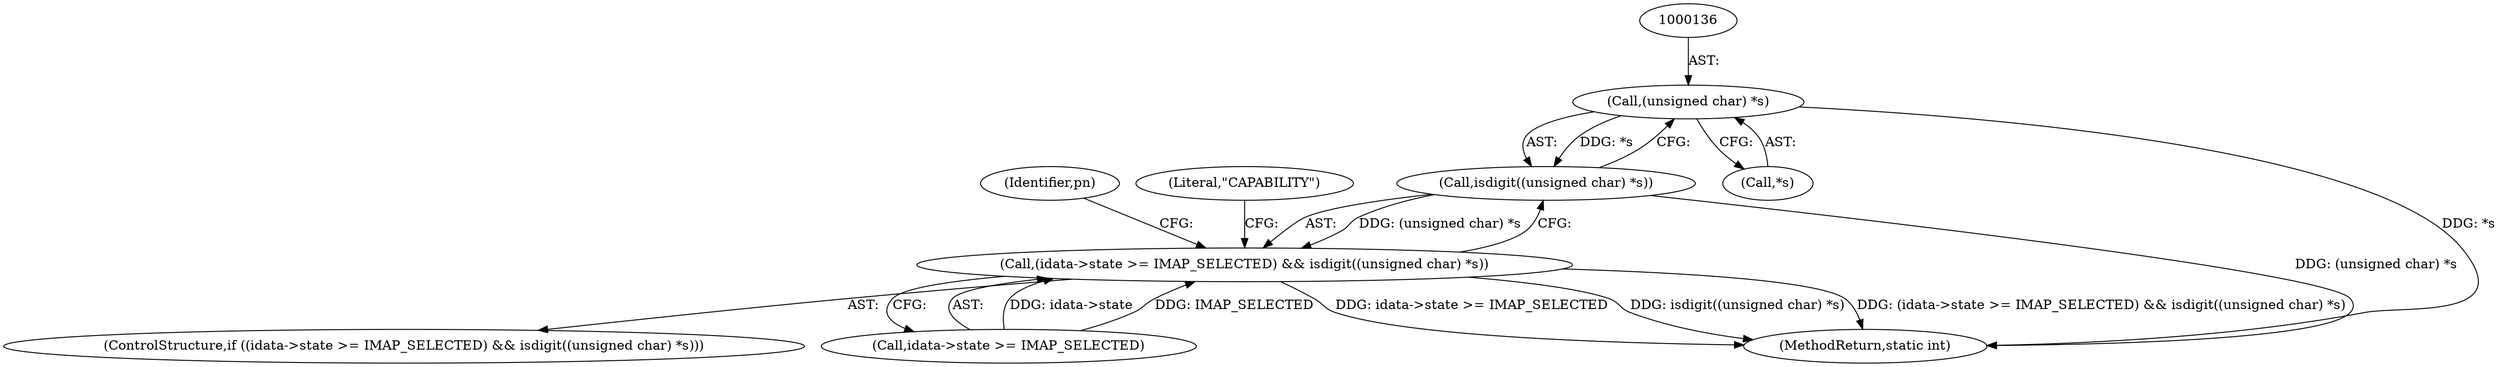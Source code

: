 digraph "0_neomutt_36a29280448097f34ce9c94606195f2ac643fed1@pointer" {
"1000135" [label="(Call,(unsigned char) *s)"];
"1000134" [label="(Call,isdigit((unsigned char) *s))"];
"1000128" [label="(Call,(idata->state >= IMAP_SELECTED) && isdigit((unsigned char) *s))"];
"1000141" [label="(Identifier,pn)"];
"1000128" [label="(Call,(idata->state >= IMAP_SELECTED) && isdigit((unsigned char) *s))"];
"1000135" [label="(Call,(unsigned char) *s)"];
"1000129" [label="(Call,idata->state >= IMAP_SELECTED)"];
"1000137" [label="(Call,*s)"];
"1000134" [label="(Call,isdigit((unsigned char) *s))"];
"1000127" [label="(ControlStructure,if ((idata->state >= IMAP_SELECTED) && isdigit((unsigned char) *s)))"];
"1000252" [label="(Literal,\"CAPABILITY\")"];
"1000402" [label="(MethodReturn,static int)"];
"1000135" -> "1000134"  [label="AST: "];
"1000135" -> "1000137"  [label="CFG: "];
"1000136" -> "1000135"  [label="AST: "];
"1000137" -> "1000135"  [label="AST: "];
"1000134" -> "1000135"  [label="CFG: "];
"1000135" -> "1000402"  [label="DDG: *s"];
"1000135" -> "1000134"  [label="DDG: *s"];
"1000134" -> "1000128"  [label="AST: "];
"1000128" -> "1000134"  [label="CFG: "];
"1000134" -> "1000402"  [label="DDG: (unsigned char) *s"];
"1000134" -> "1000128"  [label="DDG: (unsigned char) *s"];
"1000128" -> "1000127"  [label="AST: "];
"1000128" -> "1000129"  [label="CFG: "];
"1000129" -> "1000128"  [label="AST: "];
"1000141" -> "1000128"  [label="CFG: "];
"1000252" -> "1000128"  [label="CFG: "];
"1000128" -> "1000402"  [label="DDG: idata->state >= IMAP_SELECTED"];
"1000128" -> "1000402"  [label="DDG: isdigit((unsigned char) *s)"];
"1000128" -> "1000402"  [label="DDG: (idata->state >= IMAP_SELECTED) && isdigit((unsigned char) *s)"];
"1000129" -> "1000128"  [label="DDG: idata->state"];
"1000129" -> "1000128"  [label="DDG: IMAP_SELECTED"];
}
